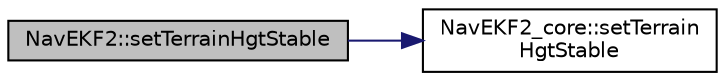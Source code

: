 digraph "NavEKF2::setTerrainHgtStable"
{
 // INTERACTIVE_SVG=YES
  edge [fontname="Helvetica",fontsize="10",labelfontname="Helvetica",labelfontsize="10"];
  node [fontname="Helvetica",fontsize="10",shape=record];
  rankdir="LR";
  Node1 [label="NavEKF2::setTerrainHgtStable",height=0.2,width=0.4,color="black", fillcolor="grey75", style="filled", fontcolor="black"];
  Node1 -> Node2 [color="midnightblue",fontsize="10",style="solid",fontname="Helvetica"];
  Node2 [label="NavEKF2_core::setTerrain\lHgtStable",height=0.2,width=0.4,color="black", fillcolor="white", style="filled",URL="$classNavEKF2__core.html#aafa85f37b037807ebf685eb98c5bfc85"];
}
